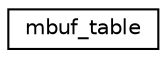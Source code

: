 digraph "Graphical Class Hierarchy"
{
 // LATEX_PDF_SIZE
  edge [fontname="Helvetica",fontsize="10",labelfontname="Helvetica",labelfontsize="10"];
  node [fontname="Helvetica",fontsize="10",shape=record];
  rankdir="LR";
  Node0 [label="mbuf_table",height=0.2,width=0.4,color="black", fillcolor="white", style="filled",URL="$structmbuf__table.html",tooltip=" "];
}
